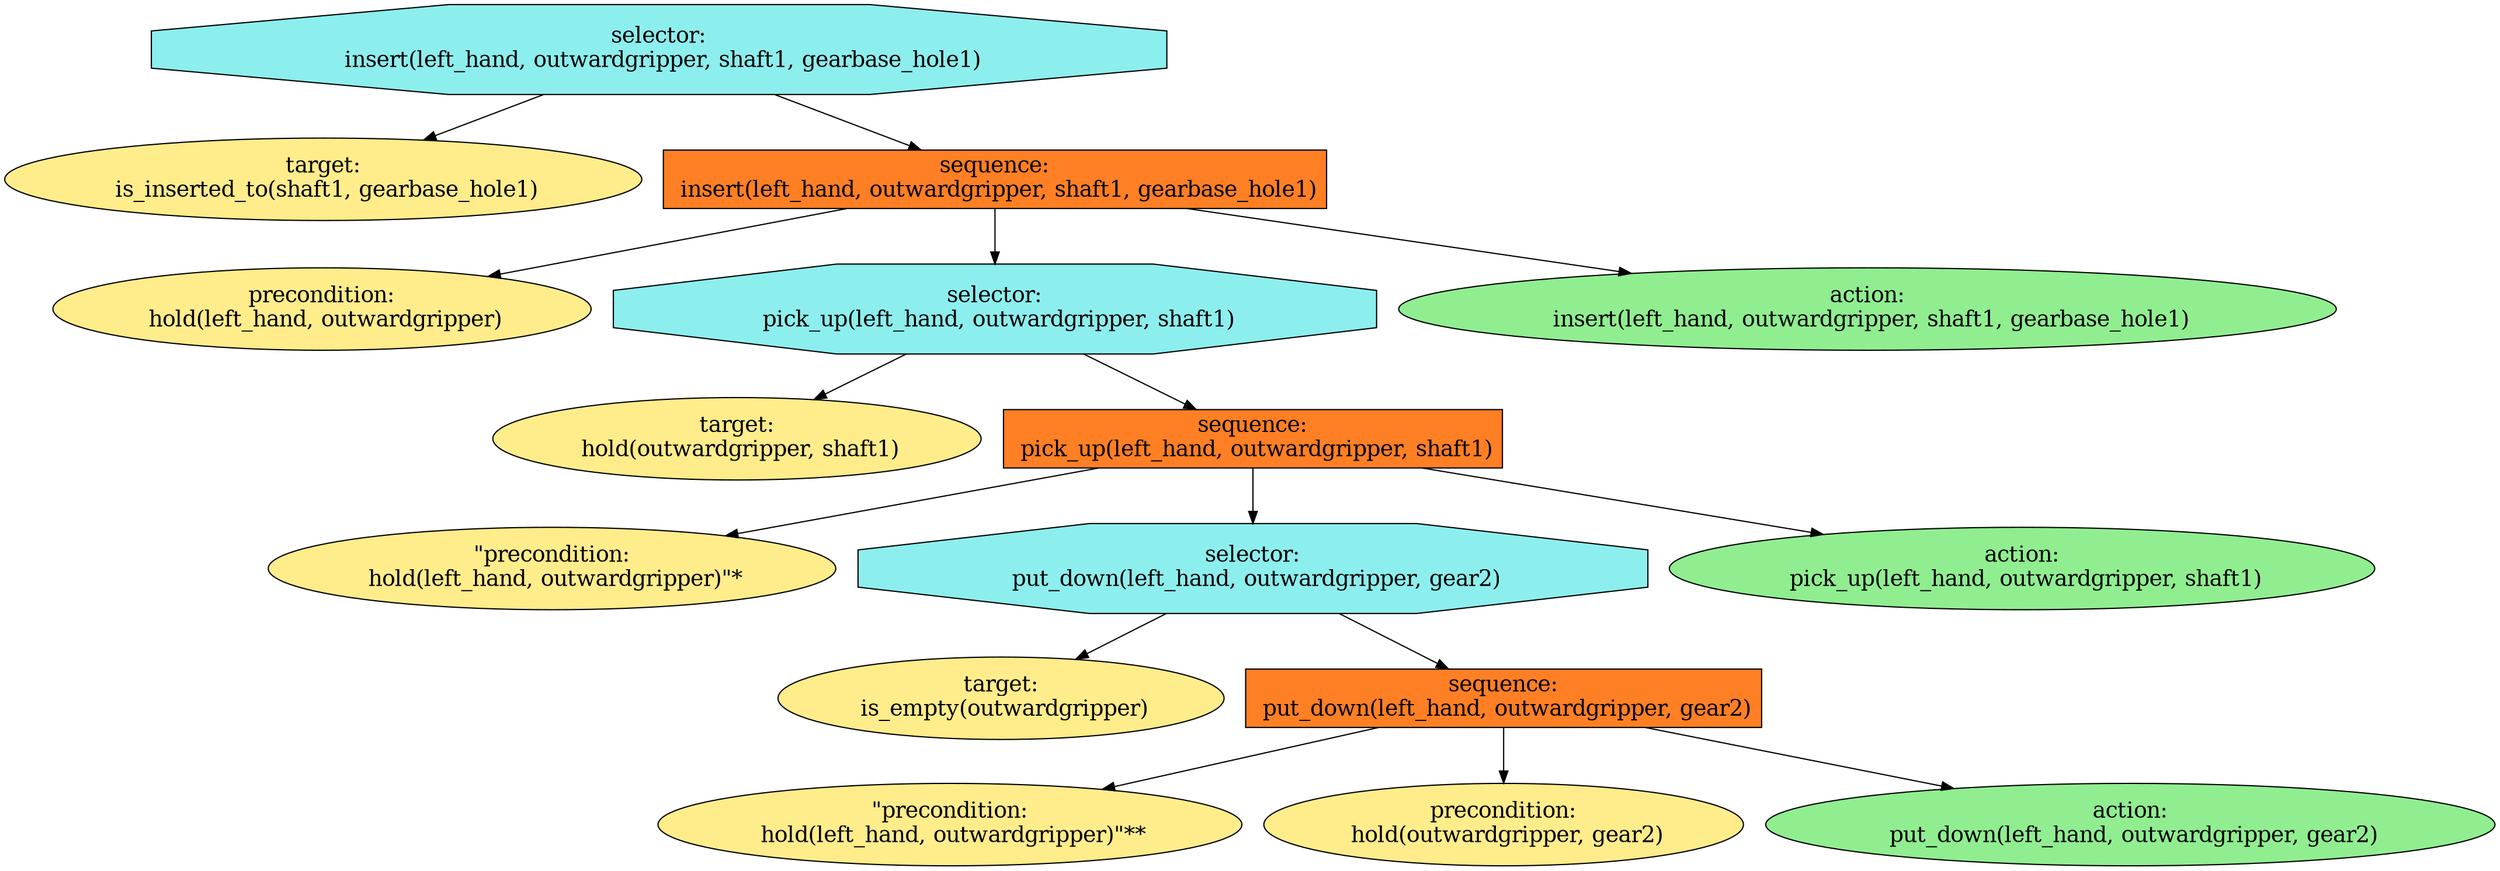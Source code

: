 digraph pastafarianism {
ordering=out;
graph [fontname="times-roman"];
node [fontname="times-roman"];
edge [fontname="times-roman"];
"selector:
 insert(left_hand, outwardgripper, shaft1, gearbase_hole1)" [fillcolor=darkslategray2, fontcolor=black, fontsize=18, label="selector:
 insert(left_hand, outwardgripper, shaft1, gearbase_hole1)", shape=octagon, style=filled];
"target:
 is_inserted_to(shaft1, gearbase_hole1)" [fillcolor=lightgoldenrod1, fontcolor=black, fontsize=18, label="target:
 is_inserted_to(shaft1, gearbase_hole1)", shape=ellipse, style=filled];
"selector:
 insert(left_hand, outwardgripper, shaft1, gearbase_hole1)" -> "target:
 is_inserted_to(shaft1, gearbase_hole1)";
"sequence:
 insert(left_hand, outwardgripper, shaft1, gearbase_hole1)" [fillcolor=chocolate1, fontcolor=black, fontsize=18, label="sequence:
 insert(left_hand, outwardgripper, shaft1, gearbase_hole1)", shape=box, style=filled];
"selector:
 insert(left_hand, outwardgripper, shaft1, gearbase_hole1)" -> "sequence:
 insert(left_hand, outwardgripper, shaft1, gearbase_hole1)";
"precondition:
 hold(left_hand, outwardgripper)" [fillcolor=lightgoldenrod1, fontcolor=black, fontsize=18, label="precondition:
 hold(left_hand, outwardgripper)", shape=ellipse, style=filled];
"sequence:
 insert(left_hand, outwardgripper, shaft1, gearbase_hole1)" -> "precondition:
 hold(left_hand, outwardgripper)";
"selector:
 pick_up(left_hand, outwardgripper, shaft1)" [fillcolor=darkslategray2, fontcolor=black, fontsize=18, label="selector:
 pick_up(left_hand, outwardgripper, shaft1)", shape=octagon, style=filled];
"sequence:
 insert(left_hand, outwardgripper, shaft1, gearbase_hole1)" -> "selector:
 pick_up(left_hand, outwardgripper, shaft1)";
"target:
 hold(outwardgripper, shaft1)" [fillcolor=lightgoldenrod1, fontcolor=black, fontsize=18, label="target:
 hold(outwardgripper, shaft1)", shape=ellipse, style=filled];
"selector:
 pick_up(left_hand, outwardgripper, shaft1)" -> "target:
 hold(outwardgripper, shaft1)";
"sequence:
 pick_up(left_hand, outwardgripper, shaft1)" [fillcolor=chocolate1, fontcolor=black, fontsize=18, label="sequence:
 pick_up(left_hand, outwardgripper, shaft1)", shape=box, style=filled];
"selector:
 pick_up(left_hand, outwardgripper, shaft1)" -> "sequence:
 pick_up(left_hand, outwardgripper, shaft1)";
"\"precondition:\n hold(left_hand, outwardgripper)\"*" [fillcolor=lightgoldenrod1, fontcolor=black, fontsize=18, label="\"precondition:\n hold(left_hand, outwardgripper)\"*", shape=ellipse, style=filled];
"sequence:
 pick_up(left_hand, outwardgripper, shaft1)" -> "\"precondition:\n hold(left_hand, outwardgripper)\"*";
"selector:
 put_down(left_hand, outwardgripper, gear2)" [fillcolor=darkslategray2, fontcolor=black, fontsize=18, label="selector:
 put_down(left_hand, outwardgripper, gear2)", shape=octagon, style=filled];
"sequence:
 pick_up(left_hand, outwardgripper, shaft1)" -> "selector:
 put_down(left_hand, outwardgripper, gear2)";
"target:
 is_empty(outwardgripper)" [fillcolor=lightgoldenrod1, fontcolor=black, fontsize=18, label="target:
 is_empty(outwardgripper)", shape=ellipse, style=filled];
"selector:
 put_down(left_hand, outwardgripper, gear2)" -> "target:
 is_empty(outwardgripper)";
"sequence:
 put_down(left_hand, outwardgripper, gear2)" [fillcolor=chocolate1, fontcolor=black, fontsize=18, label="sequence:
 put_down(left_hand, outwardgripper, gear2)", shape=box, style=filled];
"selector:
 put_down(left_hand, outwardgripper, gear2)" -> "sequence:
 put_down(left_hand, outwardgripper, gear2)";
"\"precondition:\n hold(left_hand, outwardgripper)\"**" [fillcolor=lightgoldenrod1, fontcolor=black, fontsize=18, label="\"precondition:\n hold(left_hand, outwardgripper)\"**", shape=ellipse, style=filled];
"sequence:
 put_down(left_hand, outwardgripper, gear2)" -> "\"precondition:\n hold(left_hand, outwardgripper)\"**";
"precondition:
 hold(outwardgripper, gear2)" [fillcolor=lightgoldenrod1, fontcolor=black, fontsize=18, label="precondition:
 hold(outwardgripper, gear2)", shape=ellipse, style=filled];
"sequence:
 put_down(left_hand, outwardgripper, gear2)" -> "precondition:
 hold(outwardgripper, gear2)";
"action:
 put_down(left_hand, outwardgripper, gear2)" [fillcolor=lightgreen, fontcolor=black, fontsize=18, label="action:
 put_down(left_hand, outwardgripper, gear2)", shape=ellipse, style=filled];
"sequence:
 put_down(left_hand, outwardgripper, gear2)" -> "action:
 put_down(left_hand, outwardgripper, gear2)";
"action:
 pick_up(left_hand, outwardgripper, shaft1)" [fillcolor=lightgreen, fontcolor=black, fontsize=18, label="action:
 pick_up(left_hand, outwardgripper, shaft1)", shape=ellipse, style=filled];
"sequence:
 pick_up(left_hand, outwardgripper, shaft1)" -> "action:
 pick_up(left_hand, outwardgripper, shaft1)";
"action:
 insert(left_hand, outwardgripper, shaft1, gearbase_hole1)" [fillcolor=lightgreen, fontcolor=black, fontsize=18, label="action:
 insert(left_hand, outwardgripper, shaft1, gearbase_hole1)", shape=ellipse, style=filled];
"sequence:
 insert(left_hand, outwardgripper, shaft1, gearbase_hole1)" -> "action:
 insert(left_hand, outwardgripper, shaft1, gearbase_hole1)";
}
